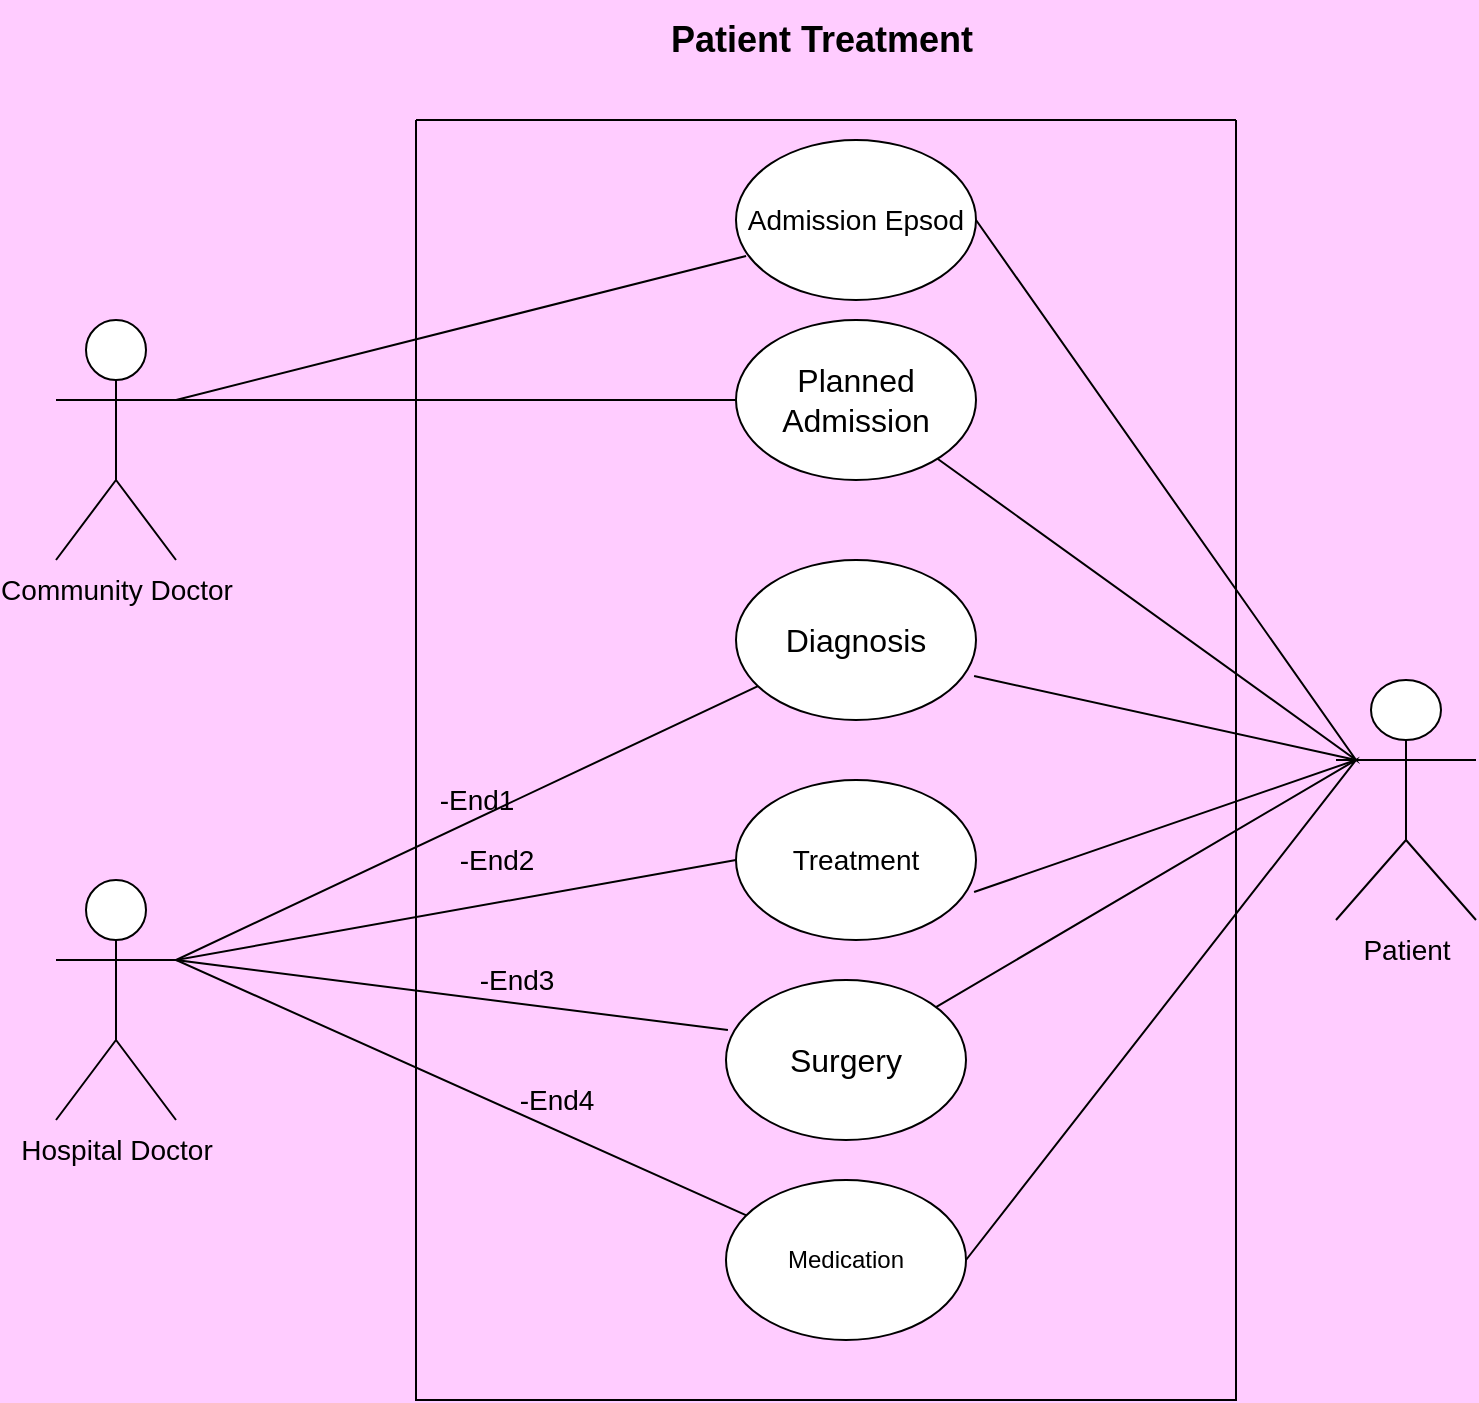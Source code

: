 <mxfile version="20.4.1" type="device"><diagram id="EYV7mei4b4TiiX7rHvyu" name="Page-1"><mxGraphModel dx="1422" dy="737" grid="1" gridSize="10" guides="1" tooltips="1" connect="1" arrows="1" fold="1" page="1" pageScale="1" pageWidth="850" pageHeight="1100" background="#FFCCFF" math="0" shadow="0"><root><mxCell id="0"/><mxCell id="1" parent="0"/><mxCell id="kjsVx8r6MflypSJtzSaq-2" value="" style="swimlane;startSize=0;" parent="1" vertex="1"><mxGeometry x="230" y="90" width="410" height="640" as="geometry"/></mxCell><mxCell id="kjsVx8r6MflypSJtzSaq-6" value="&lt;font style=&quot;font-size: 14px;&quot;&gt;Admission &lt;/font&gt;&lt;font style=&quot;font-size: 14px;&quot;&gt;Epsod&lt;/font&gt;" style="ellipse;whiteSpace=wrap;html=1;" parent="kjsVx8r6MflypSJtzSaq-2" vertex="1"><mxGeometry x="160" y="10" width="120" height="80" as="geometry"/></mxCell><mxCell id="kjsVx8r6MflypSJtzSaq-11" value="Medication" style="ellipse;whiteSpace=wrap;html=1;" parent="kjsVx8r6MflypSJtzSaq-2" vertex="1"><mxGeometry x="155" y="530" width="120" height="80" as="geometry"/></mxCell><mxCell id="kjsVx8r6MflypSJtzSaq-10" value="&lt;font size=&quot;3&quot;&gt;Surgery&lt;/font&gt;" style="ellipse;whiteSpace=wrap;html=1;" parent="kjsVx8r6MflypSJtzSaq-2" vertex="1"><mxGeometry x="155" y="430" width="120" height="80" as="geometry"/></mxCell><mxCell id="kjsVx8r6MflypSJtzSaq-7" value="&lt;font size=&quot;3&quot;&gt;Planned Admission&lt;/font&gt;" style="ellipse;whiteSpace=wrap;html=1;" parent="kjsVx8r6MflypSJtzSaq-2" vertex="1"><mxGeometry x="160" y="100" width="120" height="80" as="geometry"/></mxCell><mxCell id="kjsVx8r6MflypSJtzSaq-12" value="&lt;font size=&quot;3&quot;&gt;Diagnosis&lt;/font&gt;" style="ellipse;whiteSpace=wrap;html=1;" parent="kjsVx8r6MflypSJtzSaq-2" vertex="1"><mxGeometry x="160" y="220" width="120" height="80" as="geometry"/></mxCell><mxCell id="kjsVx8r6MflypSJtzSaq-13" value="&lt;font style=&quot;font-size: 14px;&quot;&gt;Treatment&lt;/font&gt;" style="ellipse;whiteSpace=wrap;html=1;" parent="kjsVx8r6MflypSJtzSaq-2" vertex="1"><mxGeometry x="160" y="330" width="120" height="80" as="geometry"/></mxCell><mxCell id="kjsVx8r6MflypSJtzSaq-14" value="" style="endArrow=none;html=1;rounded=0;entryX=0.042;entryY=0.725;entryDx=0;entryDy=0;entryPerimeter=0;" parent="kjsVx8r6MflypSJtzSaq-2" source="kjsVx8r6MflypSJtzSaq-7" target="kjsVx8r6MflypSJtzSaq-6" edge="1"><mxGeometry width="50" height="50" relative="1" as="geometry"><mxPoint x="100" y="400" as="sourcePoint"/><mxPoint x="150" y="350" as="targetPoint"/><Array as="points"><mxPoint x="-120" y="140"/></Array></mxGeometry></mxCell><mxCell id="kjsVx8r6MflypSJtzSaq-15" value="" style="endArrow=none;html=1;rounded=0;exitX=0.008;exitY=0.313;exitDx=0;exitDy=0;exitPerimeter=0;entryX=0;entryY=0.5;entryDx=0;entryDy=0;" parent="kjsVx8r6MflypSJtzSaq-2" source="kjsVx8r6MflypSJtzSaq-10" target="kjsVx8r6MflypSJtzSaq-13" edge="1"><mxGeometry width="50" height="50" relative="1" as="geometry"><mxPoint x="100" y="400" as="sourcePoint"/><mxPoint x="150" y="350" as="targetPoint"/><Array as="points"><mxPoint x="-120" y="420"/></Array></mxGeometry></mxCell><mxCell id="kjsVx8r6MflypSJtzSaq-16" value="" style="endArrow=none;html=1;rounded=0;" parent="kjsVx8r6MflypSJtzSaq-2" source="kjsVx8r6MflypSJtzSaq-11" target="kjsVx8r6MflypSJtzSaq-12" edge="1"><mxGeometry width="50" height="50" relative="1" as="geometry"><mxPoint x="100" y="400" as="sourcePoint"/><mxPoint x="150" y="350" as="targetPoint"/><Array as="points"><mxPoint x="-120" y="420"/></Array></mxGeometry></mxCell><mxCell id="kjsVx8r6MflypSJtzSaq-17" value="" style="endArrow=none;html=1;rounded=0;fontSize=14;entryX=1;entryY=0.5;entryDx=0;entryDy=0;" parent="kjsVx8r6MflypSJtzSaq-2" source="kjsVx8r6MflypSJtzSaq-7" target="kjsVx8r6MflypSJtzSaq-6" edge="1"><mxGeometry width="50" height="50" relative="1" as="geometry"><mxPoint x="100" y="380" as="sourcePoint"/><mxPoint x="150" y="330" as="targetPoint"/><Array as="points"><mxPoint x="470" y="320"/></Array></mxGeometry></mxCell><mxCell id="kjsVx8r6MflypSJtzSaq-18" value="" style="endArrow=none;html=1;rounded=0;fontSize=14;entryX=0.992;entryY=0.725;entryDx=0;entryDy=0;entryPerimeter=0;exitX=0.992;exitY=0.7;exitDx=0;exitDy=0;exitPerimeter=0;" parent="kjsVx8r6MflypSJtzSaq-2" source="kjsVx8r6MflypSJtzSaq-13" target="kjsVx8r6MflypSJtzSaq-12" edge="1"><mxGeometry width="50" height="50" relative="1" as="geometry"><mxPoint x="100" y="380" as="sourcePoint"/><mxPoint x="150" y="330" as="targetPoint"/><Array as="points"><mxPoint x="470" y="320"/></Array></mxGeometry></mxCell><mxCell id="kjsVx8r6MflypSJtzSaq-19" value="" style="endArrow=none;html=1;rounded=0;fontSize=14;exitX=1;exitY=0.5;exitDx=0;exitDy=0;" parent="kjsVx8r6MflypSJtzSaq-2" source="kjsVx8r6MflypSJtzSaq-11" target="kjsVx8r6MflypSJtzSaq-10" edge="1"><mxGeometry width="50" height="50" relative="1" as="geometry"><mxPoint x="100" y="380" as="sourcePoint"/><mxPoint x="150" y="330" as="targetPoint"/><Array as="points"><mxPoint x="470" y="320"/></Array></mxGeometry></mxCell><mxCell id="kjsVx8r6MflypSJtzSaq-3" value="&lt;font style=&quot;font-size: 14px;&quot;&gt;Community Doctor&lt;/font&gt;" style="shape=umlActor;verticalLabelPosition=bottom;verticalAlign=top;html=1;outlineConnect=0;" parent="1" vertex="1"><mxGeometry x="50" y="190" width="60" height="120" as="geometry"/></mxCell><mxCell id="kjsVx8r6MflypSJtzSaq-4" value="&lt;font style=&quot;font-size: 14px;&quot;&gt;Patient&lt;/font&gt;" style="shape=umlActor;verticalLabelPosition=bottom;verticalAlign=top;html=1;outlineConnect=0;" parent="1" vertex="1"><mxGeometry x="690" y="370" width="70" height="120" as="geometry"/></mxCell><mxCell id="kjsVx8r6MflypSJtzSaq-5" value="&lt;font style=&quot;font-size: 14px;&quot;&gt;Hospital Doctor&lt;/font&gt;" style="shape=umlActor;verticalLabelPosition=bottom;verticalAlign=top;html=1;outlineConnect=0;" parent="1" vertex="1"><mxGeometry x="50" y="470" width="60" height="120" as="geometry"/></mxCell><mxCell id="kjsVx8r6MflypSJtzSaq-22" value="-End4" style="text;html=1;align=center;verticalAlign=middle;resizable=0;points=[];autosize=1;strokeColor=none;fillColor=none;fontSize=14;" parent="1" vertex="1"><mxGeometry x="270" y="565" width="60" height="30" as="geometry"/></mxCell><mxCell id="kjsVx8r6MflypSJtzSaq-23" value="-End3" style="text;html=1;align=center;verticalAlign=middle;resizable=0;points=[];autosize=1;strokeColor=none;fillColor=none;fontSize=14;" parent="1" vertex="1"><mxGeometry x="250" y="505" width="60" height="30" as="geometry"/></mxCell><mxCell id="kjsVx8r6MflypSJtzSaq-24" value="-End2" style="text;html=1;align=center;verticalAlign=middle;resizable=0;points=[];autosize=1;strokeColor=none;fillColor=none;fontSize=14;" parent="1" vertex="1"><mxGeometry x="240" y="445" width="60" height="30" as="geometry"/></mxCell><mxCell id="kjsVx8r6MflypSJtzSaq-25" value="-End1" style="text;html=1;align=center;verticalAlign=middle;resizable=0;points=[];autosize=1;strokeColor=none;fillColor=none;fontSize=14;" parent="1" vertex="1"><mxGeometry x="230" y="415" width="60" height="30" as="geometry"/></mxCell><mxCell id="kjsVx8r6MflypSJtzSaq-26" value="&lt;font style=&quot;font-size: 18px;&quot;&gt;&lt;b&gt;Patient Treatment&amp;nbsp;&lt;/b&gt;&lt;/font&gt;" style="text;html=1;align=center;verticalAlign=middle;resizable=0;points=[];autosize=1;strokeColor=none;fillColor=none;fontSize=14;" parent="1" vertex="1"><mxGeometry x="345" y="30" width="180" height="40" as="geometry"/></mxCell></root></mxGraphModel></diagram></mxfile>